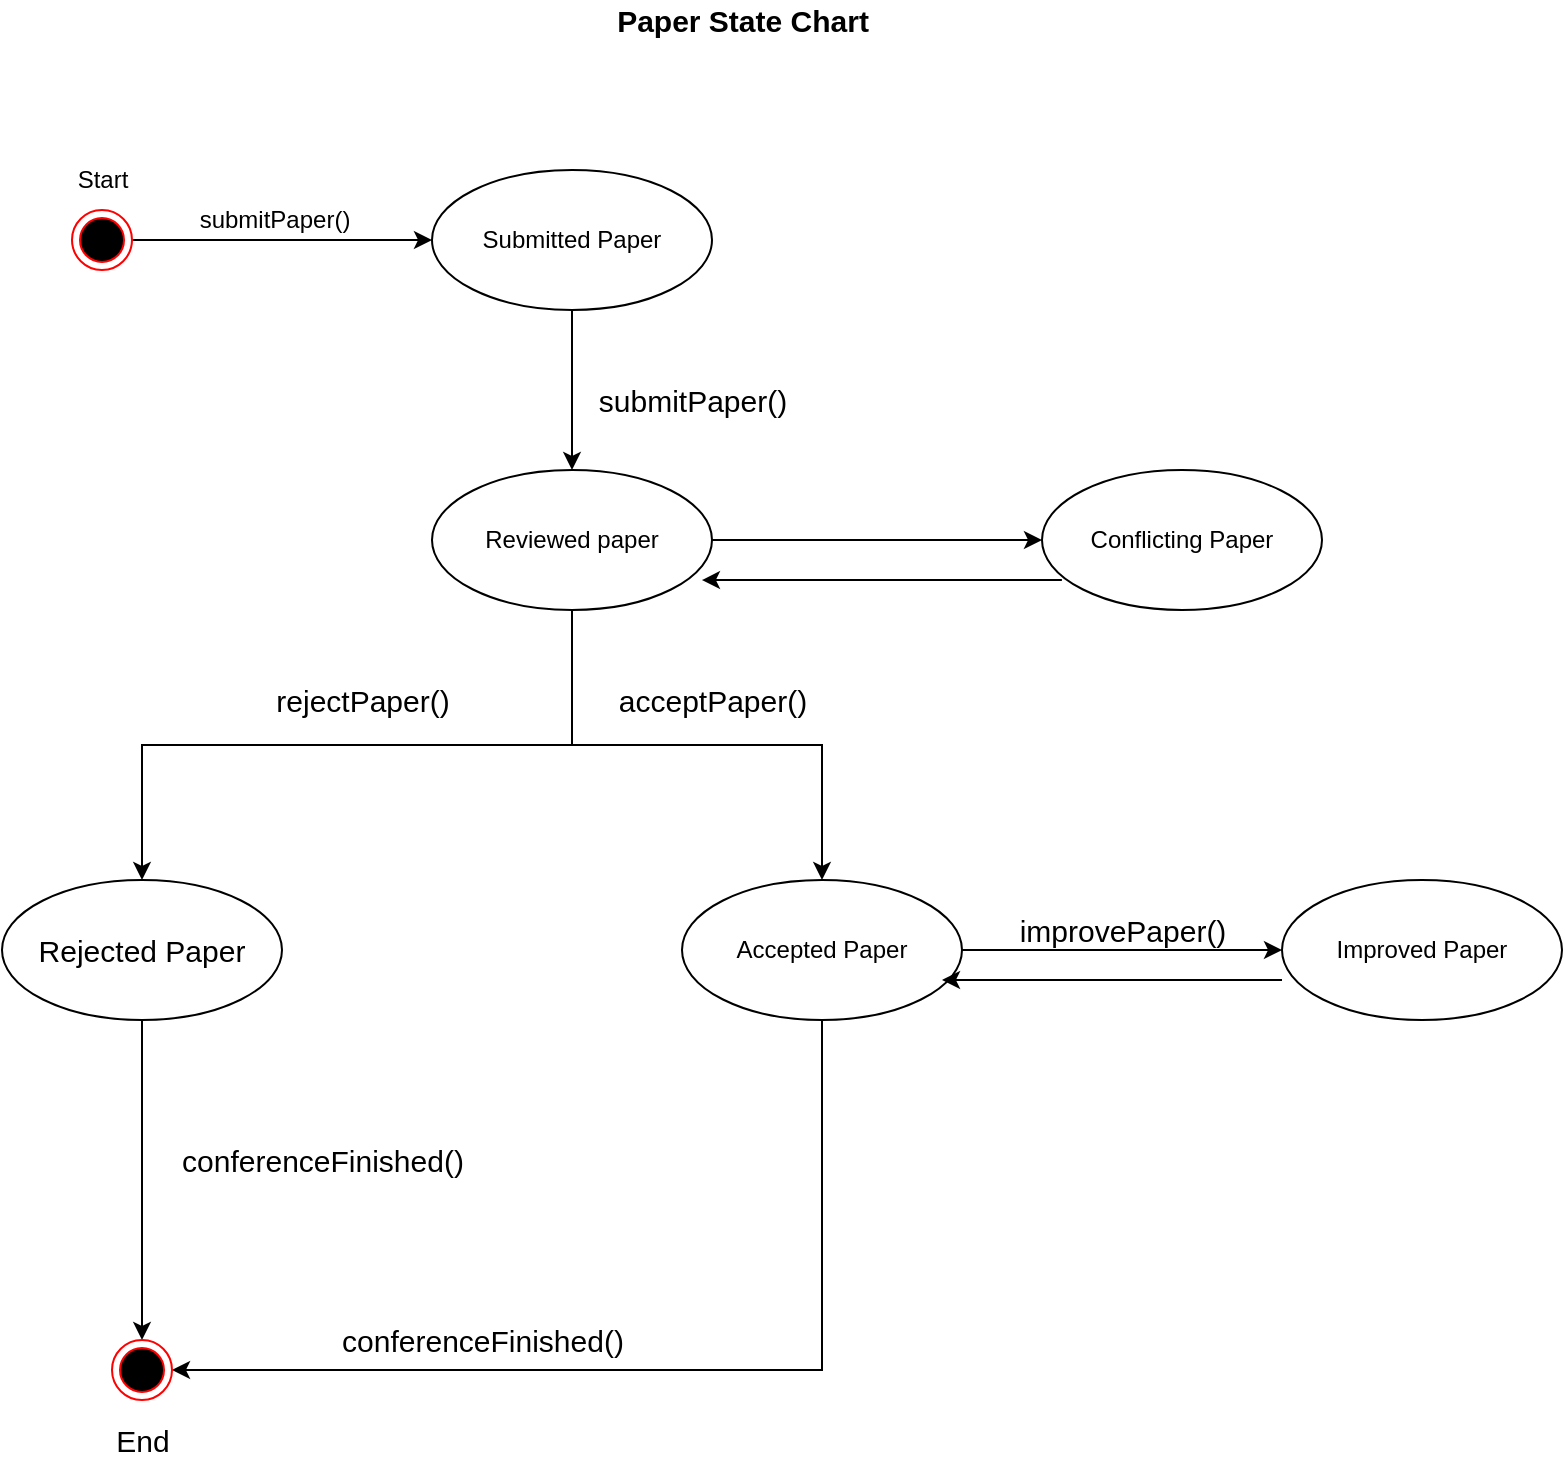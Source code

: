 <mxfile version="12.9.3" type="device"><diagram name="Page-1" id="58cdce13-f638-feb5-8d6f-7d28b1aa9fa0"><mxGraphModel dx="1086" dy="806" grid="1" gridSize="10" guides="1" tooltips="1" connect="1" arrows="1" fold="1" page="1" pageScale="1" pageWidth="1100" pageHeight="850" background="#ffffff" math="0" shadow="0"><root><mxCell id="0"/><mxCell id="1" parent="0"/><mxCell id="Ml9Ka-A8FCHeaucqFDJj-4" style="edgeStyle=orthogonalEdgeStyle;rounded=0;orthogonalLoop=1;jettySize=auto;html=1;exitX=1;exitY=0.5;exitDx=0;exitDy=0;entryX=0;entryY=0.5;entryDx=0;entryDy=0;" edge="1" parent="1" source="Ml9Ka-A8FCHeaucqFDJj-1" target="Ml9Ka-A8FCHeaucqFDJj-3"><mxGeometry relative="1" as="geometry"/></mxCell><mxCell id="Ml9Ka-A8FCHeaucqFDJj-1" value="" style="ellipse;html=1;shape=endState;fillColor=#000000;strokeColor=#ff0000;" vertex="1" parent="1"><mxGeometry x="85" y="125" width="30" height="30" as="geometry"/></mxCell><mxCell id="Ml9Ka-A8FCHeaucqFDJj-2" value="Start" style="text;html=1;align=center;verticalAlign=middle;resizable=0;points=[];autosize=1;" vertex="1" parent="1"><mxGeometry x="80" y="100" width="40" height="20" as="geometry"/></mxCell><mxCell id="Ml9Ka-A8FCHeaucqFDJj-8" value="" style="edgeStyle=orthogonalEdgeStyle;rounded=0;orthogonalLoop=1;jettySize=auto;html=1;fontSize=15;" edge="1" parent="1" source="Ml9Ka-A8FCHeaucqFDJj-3" target="Ml9Ka-A8FCHeaucqFDJj-7"><mxGeometry relative="1" as="geometry"/></mxCell><mxCell id="Ml9Ka-A8FCHeaucqFDJj-3" value="Submitted Paper" style="ellipse;whiteSpace=wrap;html=1;" vertex="1" parent="1"><mxGeometry x="265" y="105" width="140" height="70" as="geometry"/></mxCell><mxCell id="Ml9Ka-A8FCHeaucqFDJj-10" value="" style="edgeStyle=orthogonalEdgeStyle;rounded=0;orthogonalLoop=1;jettySize=auto;html=1;fontSize=15;" edge="1" parent="1" source="Ml9Ka-A8FCHeaucqFDJj-7" target="Ml9Ka-A8FCHeaucqFDJj-9"><mxGeometry relative="1" as="geometry"/></mxCell><mxCell id="Ml9Ka-A8FCHeaucqFDJj-13" value="" style="edgeStyle=orthogonalEdgeStyle;rounded=0;orthogonalLoop=1;jettySize=auto;html=1;fontSize=15;" edge="1" parent="1" source="Ml9Ka-A8FCHeaucqFDJj-7" target="Ml9Ka-A8FCHeaucqFDJj-12"><mxGeometry relative="1" as="geometry"/></mxCell><mxCell id="Ml9Ka-A8FCHeaucqFDJj-15" style="edgeStyle=orthogonalEdgeStyle;rounded=0;orthogonalLoop=1;jettySize=auto;html=1;exitX=0.5;exitY=1;exitDx=0;exitDy=0;fontSize=15;" edge="1" parent="1" source="Ml9Ka-A8FCHeaucqFDJj-7" target="Ml9Ka-A8FCHeaucqFDJj-14"><mxGeometry relative="1" as="geometry"/></mxCell><mxCell id="Ml9Ka-A8FCHeaucqFDJj-7" value="Reviewed paper" style="ellipse;whiteSpace=wrap;html=1;" vertex="1" parent="1"><mxGeometry x="265" y="255" width="140" height="70" as="geometry"/></mxCell><mxCell id="Ml9Ka-A8FCHeaucqFDJj-24" value="" style="edgeStyle=orthogonalEdgeStyle;rounded=0;orthogonalLoop=1;jettySize=auto;html=1;fontSize=15;" edge="1" parent="1" source="Ml9Ka-A8FCHeaucqFDJj-12" target="Ml9Ka-A8FCHeaucqFDJj-23"><mxGeometry relative="1" as="geometry"/></mxCell><mxCell id="Ml9Ka-A8FCHeaucqFDJj-27" style="edgeStyle=orthogonalEdgeStyle;rounded=0;orthogonalLoop=1;jettySize=auto;html=1;exitX=0.5;exitY=1;exitDx=0;exitDy=0;entryX=1;entryY=0.5;entryDx=0;entryDy=0;fontSize=15;" edge="1" parent="1" source="Ml9Ka-A8FCHeaucqFDJj-12" target="Ml9Ka-A8FCHeaucqFDJj-16"><mxGeometry relative="1" as="geometry"/></mxCell><mxCell id="Ml9Ka-A8FCHeaucqFDJj-12" value="Accepted Paper" style="ellipse;whiteSpace=wrap;html=1;" vertex="1" parent="1"><mxGeometry x="390" y="460" width="140" height="70" as="geometry"/></mxCell><mxCell id="Ml9Ka-A8FCHeaucqFDJj-23" value="Improved Paper" style="ellipse;whiteSpace=wrap;html=1;" vertex="1" parent="1"><mxGeometry x="690" y="460" width="140" height="70" as="geometry"/></mxCell><mxCell id="Ml9Ka-A8FCHeaucqFDJj-9" value="Conflicting Paper" style="ellipse;whiteSpace=wrap;html=1;" vertex="1" parent="1"><mxGeometry x="570" y="255" width="140" height="70" as="geometry"/></mxCell><mxCell id="Ml9Ka-A8FCHeaucqFDJj-5" value="submitPaper()" style="text;html=1;align=center;verticalAlign=middle;resizable=0;points=[];autosize=1;" vertex="1" parent="1"><mxGeometry x="141" y="120" width="90" height="20" as="geometry"/></mxCell><mxCell id="Ml9Ka-A8FCHeaucqFDJj-6" value="Paper State Chart" style="text;html=1;align=center;verticalAlign=middle;resizable=0;points=[];autosize=1;fontSize=15;fontStyle=1" vertex="1" parent="1"><mxGeometry x="350" y="20" width="140" height="20" as="geometry"/></mxCell><mxCell id="Ml9Ka-A8FCHeaucqFDJj-11" value="" style="edgeStyle=orthogonalEdgeStyle;rounded=0;orthogonalLoop=1;jettySize=auto;html=1;fontSize=15;exitX=0.071;exitY=0.786;exitDx=0;exitDy=0;exitPerimeter=0;entryX=0.964;entryY=0.786;entryDx=0;entryDy=0;entryPerimeter=0;" edge="1" parent="1" source="Ml9Ka-A8FCHeaucqFDJj-9" target="Ml9Ka-A8FCHeaucqFDJj-7"><mxGeometry relative="1" as="geometry"><mxPoint x="560" y="310" as="sourcePoint"/><mxPoint x="410" y="320" as="targetPoint"/><Array as="points"/></mxGeometry></mxCell><mxCell id="Ml9Ka-A8FCHeaucqFDJj-28" style="edgeStyle=orthogonalEdgeStyle;rounded=0;orthogonalLoop=1;jettySize=auto;html=1;exitX=0.5;exitY=1;exitDx=0;exitDy=0;fontSize=15;" edge="1" parent="1" source="Ml9Ka-A8FCHeaucqFDJj-14" target="Ml9Ka-A8FCHeaucqFDJj-16"><mxGeometry relative="1" as="geometry"/></mxCell><mxCell id="Ml9Ka-A8FCHeaucqFDJj-14" value="Rejected Paper" style="ellipse;whiteSpace=wrap;html=1;fontSize=15;" vertex="1" parent="1"><mxGeometry x="50" y="460" width="140" height="70" as="geometry"/></mxCell><mxCell id="Ml9Ka-A8FCHeaucqFDJj-16" value="" style="ellipse;html=1;shape=endState;fillColor=#000000;strokeColor=#ff0000;fontSize=15;" vertex="1" parent="1"><mxGeometry x="105" y="690" width="30" height="30" as="geometry"/></mxCell><mxCell id="Ml9Ka-A8FCHeaucqFDJj-17" value="End" style="text;html=1;align=center;verticalAlign=middle;resizable=0;points=[];autosize=1;fontSize=15;" vertex="1" parent="1"><mxGeometry x="100" y="730" width="40" height="20" as="geometry"/></mxCell><mxCell id="Ml9Ka-A8FCHeaucqFDJj-18" value="submitPaper()" style="text;html=1;align=center;verticalAlign=middle;resizable=0;points=[];autosize=1;fontSize=15;" vertex="1" parent="1"><mxGeometry x="340" y="210" width="110" height="20" as="geometry"/></mxCell><mxCell id="Ml9Ka-A8FCHeaucqFDJj-19" value="rejectPaper()" style="text;html=1;align=center;verticalAlign=middle;resizable=0;points=[];autosize=1;fontSize=15;" vertex="1" parent="1"><mxGeometry x="180" y="360" width="100" height="20" as="geometry"/></mxCell><mxCell id="Ml9Ka-A8FCHeaucqFDJj-20" value="acceptPaper()" style="text;html=1;align=center;verticalAlign=middle;resizable=0;points=[];autosize=1;fontSize=15;" vertex="1" parent="1"><mxGeometry x="350" y="360" width="110" height="20" as="geometry"/></mxCell><mxCell id="Ml9Ka-A8FCHeaucqFDJj-25" value="" style="edgeStyle=orthogonalEdgeStyle;rounded=0;orthogonalLoop=1;jettySize=auto;html=1;fontSize=15;entryX=0.964;entryY=0.786;entryDx=0;entryDy=0;entryPerimeter=0;" edge="1" parent="1"><mxGeometry relative="1" as="geometry"><mxPoint x="690" y="510" as="sourcePoint"/><mxPoint x="520" y="510" as="targetPoint"/><Array as="points"/></mxGeometry></mxCell><mxCell id="Ml9Ka-A8FCHeaucqFDJj-26" value="improvePaper()" style="text;html=1;align=center;verticalAlign=middle;resizable=0;points=[];autosize=1;fontSize=15;" vertex="1" parent="1"><mxGeometry x="550" y="475" width="120" height="20" as="geometry"/></mxCell><mxCell id="Ml9Ka-A8FCHeaucqFDJj-29" value="conferenceFinished()" style="text;html=1;align=center;verticalAlign=middle;resizable=0;points=[];autosize=1;fontSize=15;" vertex="1" parent="1"><mxGeometry x="210" y="680" width="160" height="20" as="geometry"/></mxCell><mxCell id="Ml9Ka-A8FCHeaucqFDJj-30" value="conferenceFinished()" style="text;html=1;align=center;verticalAlign=middle;resizable=0;points=[];autosize=1;fontSize=15;" vertex="1" parent="1"><mxGeometry x="130" y="590" width="160" height="20" as="geometry"/></mxCell></root></mxGraphModel></diagram></mxfile>